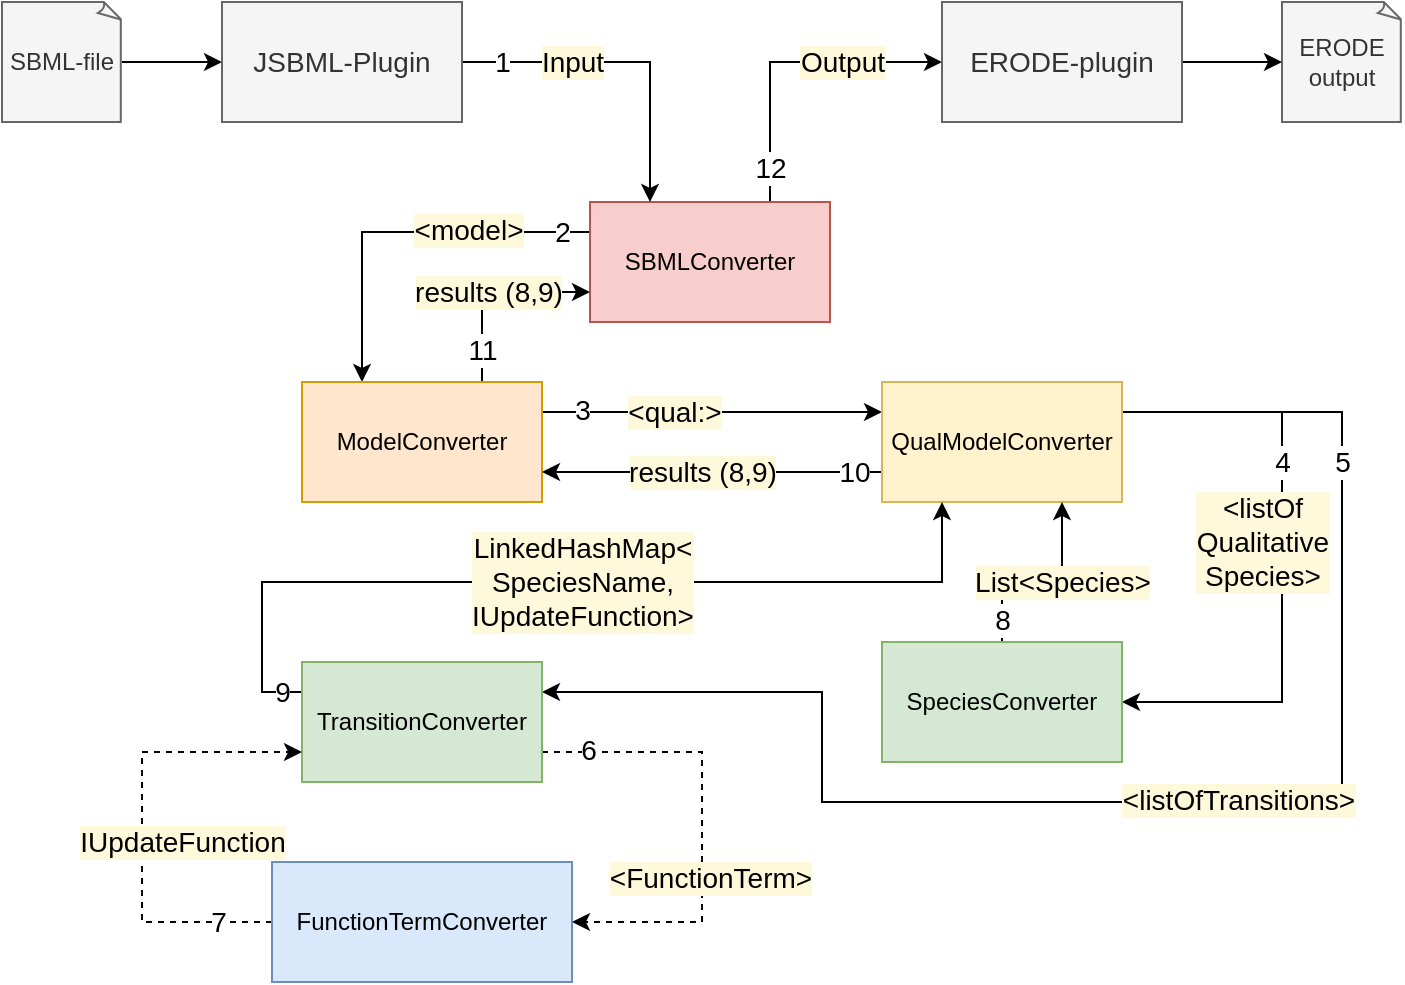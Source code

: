 <mxfile version="14.1.8" type="device"><diagram id="8KPFwmNmgrF8eiGExlWq" name="Page-1"><mxGraphModel dx="1422" dy="816" grid="1" gridSize="10" guides="1" tooltips="1" connect="1" arrows="1" fold="1" page="1" pageScale="1" pageWidth="827" pageHeight="583" math="0" shadow="0"><root><mxCell id="0"/><mxCell id="1" parent="0"/><mxCell id="a8n1J9KL9yOCnOv4-jvf-11" style="edgeStyle=orthogonalEdgeStyle;rounded=0;orthogonalLoop=1;jettySize=auto;html=1;exitX=0.75;exitY=0;exitDx=0;exitDy=0;entryX=0;entryY=0.5;entryDx=0;entryDy=0;" edge="1" parent="1" source="a8n1J9KL9yOCnOv4-jvf-1" target="a8n1J9KL9yOCnOv4-jvf-48"><mxGeometry relative="1" as="geometry"><mxPoint x="510" y="60" as="targetPoint"/></mxGeometry></mxCell><mxCell id="a8n1J9KL9yOCnOv4-jvf-12" value="Output" style="edgeLabel;html=1;align=center;verticalAlign=middle;resizable=0;points=[];fontSize=14;labelBackgroundColor=#FFF9DB;" vertex="1" connectable="0" parent="a8n1J9KL9yOCnOv4-jvf-11"><mxGeometry x="0.244" y="2" relative="1" as="geometry"><mxPoint x="9" y="2" as="offset"/></mxGeometry></mxCell><mxCell id="a8n1J9KL9yOCnOv4-jvf-46" value="12" style="edgeLabel;html=1;align=center;verticalAlign=middle;resizable=0;points=[];fontSize=14;" vertex="1" connectable="0" parent="a8n1J9KL9yOCnOv4-jvf-11"><mxGeometry x="-0.782" relative="1" as="geometry"><mxPoint as="offset"/></mxGeometry></mxCell><mxCell id="a8n1J9KL9yOCnOv4-jvf-14" style="edgeStyle=orthogonalEdgeStyle;rounded=0;orthogonalLoop=1;jettySize=auto;html=1;entryX=0.25;entryY=0;entryDx=0;entryDy=0;exitX=0;exitY=0.25;exitDx=0;exitDy=0;" edge="1" parent="1" source="a8n1J9KL9yOCnOv4-jvf-1" target="a8n1J9KL9yOCnOv4-jvf-2"><mxGeometry relative="1" as="geometry"/></mxCell><mxCell id="a8n1J9KL9yOCnOv4-jvf-15" value="&amp;lt;model&amp;gt;" style="edgeLabel;html=1;align=center;verticalAlign=middle;resizable=0;points=[];fontSize=14;labelBackgroundColor=#FFF9DB;" vertex="1" connectable="0" parent="a8n1J9KL9yOCnOv4-jvf-14"><mxGeometry x="-0.236" y="-1" relative="1" as="geometry"><mxPoint x="11" as="offset"/></mxGeometry></mxCell><mxCell id="a8n1J9KL9yOCnOv4-jvf-16" value="2" style="edgeLabel;html=1;align=center;verticalAlign=middle;resizable=0;points=[];fontSize=14;" vertex="1" connectable="0" parent="a8n1J9KL9yOCnOv4-jvf-14"><mxGeometry x="0.431" relative="1" as="geometry"><mxPoint x="99.98" y="-21.21" as="offset"/></mxGeometry></mxCell><mxCell id="a8n1J9KL9yOCnOv4-jvf-1" value="SBMLConverter" style="rounded=0;whiteSpace=wrap;html=1;fillColor=#f8cecc;strokeColor=#b85450;" vertex="1" parent="1"><mxGeometry x="354" y="130" width="120" height="60" as="geometry"/></mxCell><mxCell id="a8n1J9KL9yOCnOv4-jvf-17" style="edgeStyle=orthogonalEdgeStyle;rounded=0;orthogonalLoop=1;jettySize=auto;html=1;entryX=0;entryY=0.25;entryDx=0;entryDy=0;fontSize=14;exitX=1;exitY=0.25;exitDx=0;exitDy=0;" edge="1" parent="1" source="a8n1J9KL9yOCnOv4-jvf-2" target="a8n1J9KL9yOCnOv4-jvf-3"><mxGeometry relative="1" as="geometry"/></mxCell><mxCell id="a8n1J9KL9yOCnOv4-jvf-18" value="&amp;lt;qual:&amp;gt;" style="edgeLabel;html=1;align=center;verticalAlign=middle;resizable=0;points=[];fontSize=14;labelBackgroundColor=#FFF9DB;" vertex="1" connectable="0" parent="a8n1J9KL9yOCnOv4-jvf-17"><mxGeometry x="-0.224" relative="1" as="geometry"><mxPoint as="offset"/></mxGeometry></mxCell><mxCell id="a8n1J9KL9yOCnOv4-jvf-19" value="3" style="edgeLabel;html=1;align=center;verticalAlign=middle;resizable=0;points=[];fontSize=14;" vertex="1" connectable="0" parent="a8n1J9KL9yOCnOv4-jvf-17"><mxGeometry x="0.365" y="1" relative="1" as="geometry"><mxPoint x="-95.86" as="offset"/></mxGeometry></mxCell><mxCell id="a8n1J9KL9yOCnOv4-jvf-42" style="edgeStyle=orthogonalEdgeStyle;rounded=0;orthogonalLoop=1;jettySize=auto;html=1;exitX=0.75;exitY=0;exitDx=0;exitDy=0;entryX=0;entryY=0.75;entryDx=0;entryDy=0;fontSize=14;" edge="1" parent="1" source="a8n1J9KL9yOCnOv4-jvf-2" target="a8n1J9KL9yOCnOv4-jvf-1"><mxGeometry relative="1" as="geometry"/></mxCell><mxCell id="a8n1J9KL9yOCnOv4-jvf-43" value="results (8,9)" style="edgeLabel;html=1;align=center;verticalAlign=middle;resizable=0;points=[];fontSize=14;labelBackgroundColor=#FFF9DB;" vertex="1" connectable="0" parent="a8n1J9KL9yOCnOv4-jvf-42"><mxGeometry x="-0.03" relative="1" as="geometry"><mxPoint as="offset"/></mxGeometry></mxCell><mxCell id="a8n1J9KL9yOCnOv4-jvf-45" value="11" style="edgeLabel;html=1;align=center;verticalAlign=middle;resizable=0;points=[];fontSize=14;" vertex="1" connectable="0" parent="a8n1J9KL9yOCnOv4-jvf-42"><mxGeometry x="-0.677" relative="1" as="geometry"><mxPoint as="offset"/></mxGeometry></mxCell><mxCell id="a8n1J9KL9yOCnOv4-jvf-2" value="ModelConverter" style="rounded=0;whiteSpace=wrap;html=1;fillColor=#ffe6cc;strokeColor=#d79b00;" vertex="1" parent="1"><mxGeometry x="210" y="220" width="120" height="60" as="geometry"/></mxCell><mxCell id="a8n1J9KL9yOCnOv4-jvf-20" style="edgeStyle=orthogonalEdgeStyle;rounded=0;orthogonalLoop=1;jettySize=auto;html=1;exitX=1;exitY=0.25;exitDx=0;exitDy=0;entryX=1;entryY=0.5;entryDx=0;entryDy=0;fontSize=14;" edge="1" parent="1" source="a8n1J9KL9yOCnOv4-jvf-3" target="a8n1J9KL9yOCnOv4-jvf-4"><mxGeometry relative="1" as="geometry"><Array as="points"><mxPoint x="700" y="235"/><mxPoint x="700" y="380"/></Array></mxGeometry></mxCell><mxCell id="a8n1J9KL9yOCnOv4-jvf-21" value="&amp;lt;listOf&lt;br&gt;Qualitative&lt;br&gt;Species&amp;gt;" style="edgeLabel;html=1;align=center;verticalAlign=middle;resizable=0;points=[];fontSize=14;labelBackgroundColor=#FFF9DB;" vertex="1" connectable="0" parent="a8n1J9KL9yOCnOv4-jvf-20"><mxGeometry x="-0.163" relative="1" as="geometry"><mxPoint x="-10" y="17" as="offset"/></mxGeometry></mxCell><mxCell id="a8n1J9KL9yOCnOv4-jvf-24" value="4" style="edgeLabel;html=1;align=center;verticalAlign=middle;resizable=0;points=[];fontSize=14;" vertex="1" connectable="0" parent="a8n1J9KL9yOCnOv4-jvf-20"><mxGeometry x="-0.847" y="1" relative="1" as="geometry"><mxPoint x="56.67" y="26" as="offset"/></mxGeometry></mxCell><mxCell id="a8n1J9KL9yOCnOv4-jvf-22" style="edgeStyle=orthogonalEdgeStyle;rounded=0;orthogonalLoop=1;jettySize=auto;html=1;exitX=1;exitY=0.25;exitDx=0;exitDy=0;fontSize=14;entryX=1;entryY=0.25;entryDx=0;entryDy=0;" edge="1" parent="1" source="a8n1J9KL9yOCnOv4-jvf-3" target="a8n1J9KL9yOCnOv4-jvf-5"><mxGeometry relative="1" as="geometry"><mxPoint x="470" y="350" as="targetPoint"/><Array as="points"><mxPoint x="730" y="235"/><mxPoint x="730" y="430"/><mxPoint x="470" y="430"/><mxPoint x="470" y="375"/></Array></mxGeometry></mxCell><mxCell id="a8n1J9KL9yOCnOv4-jvf-23" value="&amp;lt;listOfTransitions&amp;gt;" style="edgeLabel;html=1;align=center;verticalAlign=middle;resizable=0;points=[];fontSize=14;labelBackgroundColor=#FFF9DB;" vertex="1" connectable="0" parent="a8n1J9KL9yOCnOv4-jvf-22"><mxGeometry x="0.192" y="-1" relative="1" as="geometry"><mxPoint x="95.95" as="offset"/></mxGeometry></mxCell><mxCell id="a8n1J9KL9yOCnOv4-jvf-25" value="5" style="edgeLabel;html=1;align=center;verticalAlign=middle;resizable=0;points=[];fontSize=14;" vertex="1" connectable="0" parent="a8n1J9KL9yOCnOv4-jvf-22"><mxGeometry x="-0.948" y="1" relative="1" as="geometry"><mxPoint x="89.52" y="26" as="offset"/></mxGeometry></mxCell><mxCell id="a8n1J9KL9yOCnOv4-jvf-40" style="edgeStyle=orthogonalEdgeStyle;rounded=0;orthogonalLoop=1;jettySize=auto;html=1;exitX=0;exitY=0.75;exitDx=0;exitDy=0;entryX=1;entryY=0.75;entryDx=0;entryDy=0;fontSize=14;" edge="1" parent="1" source="a8n1J9KL9yOCnOv4-jvf-3" target="a8n1J9KL9yOCnOv4-jvf-2"><mxGeometry relative="1" as="geometry"/></mxCell><mxCell id="a8n1J9KL9yOCnOv4-jvf-41" value="results (8,9)" style="edgeLabel;html=1;align=center;verticalAlign=middle;resizable=0;points=[];fontSize=14;labelBackgroundColor=#FFF9DB;" vertex="1" connectable="0" parent="a8n1J9KL9yOCnOv4-jvf-40"><mxGeometry x="0.304" relative="1" as="geometry"><mxPoint x="20.95" as="offset"/></mxGeometry></mxCell><mxCell id="a8n1J9KL9yOCnOv4-jvf-44" value="10" style="edgeLabel;html=1;align=center;verticalAlign=middle;resizable=0;points=[];fontSize=14;" vertex="1" connectable="0" parent="a8n1J9KL9yOCnOv4-jvf-40"><mxGeometry x="-0.842" relative="1" as="geometry"><mxPoint x="-1" as="offset"/></mxGeometry></mxCell><mxCell id="a8n1J9KL9yOCnOv4-jvf-3" value="QualModelConverter" style="rounded=0;whiteSpace=wrap;html=1;fillColor=#fff2cc;strokeColor=#d6b656;" vertex="1" parent="1"><mxGeometry x="500" y="220" width="120" height="60" as="geometry"/></mxCell><mxCell id="a8n1J9KL9yOCnOv4-jvf-36" style="edgeStyle=orthogonalEdgeStyle;rounded=0;orthogonalLoop=1;jettySize=auto;html=1;entryX=0.75;entryY=1;entryDx=0;entryDy=0;fontSize=14;" edge="1" parent="1" source="a8n1J9KL9yOCnOv4-jvf-4" target="a8n1J9KL9yOCnOv4-jvf-3"><mxGeometry relative="1" as="geometry"/></mxCell><mxCell id="a8n1J9KL9yOCnOv4-jvf-37" value="List&amp;lt;Species&amp;gt;" style="edgeLabel;html=1;align=center;verticalAlign=middle;resizable=0;points=[];fontSize=14;labelBackgroundColor=#FFF9DB;" vertex="1" connectable="0" parent="a8n1J9KL9yOCnOv4-jvf-36"><mxGeometry x="-0.121" y="-1" relative="1" as="geometry"><mxPoint x="20.83" y="4" as="offset"/></mxGeometry></mxCell><mxCell id="a8n1J9KL9yOCnOv4-jvf-38" value="8" style="edgeLabel;html=1;align=center;verticalAlign=middle;resizable=0;points=[];fontSize=14;" vertex="1" connectable="0" parent="a8n1J9KL9yOCnOv4-jvf-36"><mxGeometry x="0.42" relative="1" as="geometry"><mxPoint x="-30.03" y="30.03" as="offset"/></mxGeometry></mxCell><mxCell id="a8n1J9KL9yOCnOv4-jvf-4" value="SpeciesConverter" style="rounded=0;whiteSpace=wrap;html=1;fillColor=#d5e8d4;strokeColor=#82b366;" vertex="1" parent="1"><mxGeometry x="500" y="350" width="120" height="60" as="geometry"/></mxCell><mxCell id="a8n1J9KL9yOCnOv4-jvf-27" style="edgeStyle=orthogonalEdgeStyle;rounded=0;orthogonalLoop=1;jettySize=auto;html=1;exitX=1;exitY=0.75;exitDx=0;exitDy=0;entryX=1;entryY=0.5;entryDx=0;entryDy=0;fontSize=14;dashed=1;" edge="1" parent="1" source="a8n1J9KL9yOCnOv4-jvf-5" target="a8n1J9KL9yOCnOv4-jvf-6"><mxGeometry relative="1" as="geometry"><Array as="points"><mxPoint x="410" y="405"/><mxPoint x="410" y="490"/></Array></mxGeometry></mxCell><mxCell id="a8n1J9KL9yOCnOv4-jvf-28" value="&amp;lt;FunctionTerm&amp;gt;" style="edgeLabel;html=1;align=center;verticalAlign=middle;resizable=0;points=[];fontSize=14;labelBackgroundColor=#FFF9DB;" vertex="1" connectable="0" parent="a8n1J9KL9yOCnOv4-jvf-27"><mxGeometry x="-0.177" y="1" relative="1" as="geometry"><mxPoint x="3" y="48" as="offset"/></mxGeometry></mxCell><mxCell id="a8n1J9KL9yOCnOv4-jvf-29" value="6" style="edgeLabel;html=1;align=center;verticalAlign=middle;resizable=0;points=[];fontSize=14;" vertex="1" connectable="0" parent="a8n1J9KL9yOCnOv4-jvf-27"><mxGeometry x="-0.8" y="1" relative="1" as="geometry"><mxPoint as="offset"/></mxGeometry></mxCell><mxCell id="a8n1J9KL9yOCnOv4-jvf-34" style="edgeStyle=orthogonalEdgeStyle;rounded=0;orthogonalLoop=1;jettySize=auto;html=1;exitX=0;exitY=0.25;exitDx=0;exitDy=0;entryX=0.25;entryY=1;entryDx=0;entryDy=0;fontSize=14;" edge="1" parent="1" source="a8n1J9KL9yOCnOv4-jvf-5" target="a8n1J9KL9yOCnOv4-jvf-3"><mxGeometry relative="1" as="geometry"><Array as="points"><mxPoint x="190" y="375"/><mxPoint x="190" y="320"/><mxPoint x="530" y="320"/></Array></mxGeometry></mxCell><mxCell id="a8n1J9KL9yOCnOv4-jvf-35" value="LinkedHashMap&amp;lt;&lt;br&gt;SpeciesName,&lt;br&gt;IUpdateFunction&amp;gt;" style="edgeLabel;html=1;align=center;verticalAlign=middle;resizable=0;points=[];fontSize=14;labelBackgroundColor=#FFF9DB;" vertex="1" connectable="0" parent="a8n1J9KL9yOCnOv4-jvf-34"><mxGeometry x="-0.21" relative="1" as="geometry"><mxPoint x="55.66" as="offset"/></mxGeometry></mxCell><mxCell id="a8n1J9KL9yOCnOv4-jvf-39" value="9" style="edgeLabel;html=1;align=center;verticalAlign=middle;resizable=0;points=[];fontSize=14;" vertex="1" connectable="0" parent="a8n1J9KL9yOCnOv4-jvf-34"><mxGeometry x="0.733" y="2" relative="1" as="geometry"><mxPoint x="-309.52" y="57.03" as="offset"/></mxGeometry></mxCell><mxCell id="a8n1J9KL9yOCnOv4-jvf-5" value="TransitionConverter" style="rounded=0;whiteSpace=wrap;html=1;fillColor=#d5e8d4;strokeColor=#82b366;" vertex="1" parent="1"><mxGeometry x="210" y="360" width="120" height="60" as="geometry"/></mxCell><mxCell id="a8n1J9KL9yOCnOv4-jvf-30" style="edgeStyle=orthogonalEdgeStyle;rounded=0;orthogonalLoop=1;jettySize=auto;html=1;fontSize=14;entryX=0;entryY=0.75;entryDx=0;entryDy=0;dashed=1;" edge="1" parent="1" source="a8n1J9KL9yOCnOv4-jvf-6" target="a8n1J9KL9yOCnOv4-jvf-5"><mxGeometry relative="1" as="geometry"><mxPoint x="130" y="380" as="targetPoint"/><Array as="points"><mxPoint x="130" y="490"/><mxPoint x="130" y="405"/></Array></mxGeometry></mxCell><mxCell id="a8n1J9KL9yOCnOv4-jvf-32" value="7" style="edgeLabel;html=1;align=center;verticalAlign=middle;resizable=0;points=[];fontSize=14;" vertex="1" connectable="0" parent="a8n1J9KL9yOCnOv4-jvf-30"><mxGeometry x="-0.765" relative="1" as="geometry"><mxPoint as="offset"/></mxGeometry></mxCell><mxCell id="a8n1J9KL9yOCnOv4-jvf-33" value="IUpdateFunction" style="edgeLabel;html=1;align=center;verticalAlign=middle;resizable=0;points=[];fontSize=14;labelBackgroundColor=#FFF9DB;" vertex="1" connectable="0" parent="a8n1J9KL9yOCnOv4-jvf-30"><mxGeometry x="0.62" y="1" relative="1" as="geometry"><mxPoint x="-16.31" y="46" as="offset"/></mxGeometry></mxCell><mxCell id="a8n1J9KL9yOCnOv4-jvf-6" value="FunctionTermConverter" style="rounded=0;whiteSpace=wrap;html=1;fillColor=#dae8fc;strokeColor=#6c8ebf;" vertex="1" parent="1"><mxGeometry x="195" y="460" width="150" height="60" as="geometry"/></mxCell><mxCell id="a8n1J9KL9yOCnOv4-jvf-9" style="edgeStyle=orthogonalEdgeStyle;rounded=0;orthogonalLoop=1;jettySize=auto;html=1;entryX=0.25;entryY=0;entryDx=0;entryDy=0;exitX=1;exitY=0.5;exitDx=0;exitDy=0;" edge="1" parent="1" source="a8n1J9KL9yOCnOv4-jvf-47" target="a8n1J9KL9yOCnOv4-jvf-1"><mxGeometry relative="1" as="geometry"><mxPoint x="320" y="60" as="sourcePoint"/></mxGeometry></mxCell><mxCell id="a8n1J9KL9yOCnOv4-jvf-10" value="Input" style="edgeLabel;html=1;align=center;verticalAlign=middle;resizable=0;points=[];fontSize=14;labelBackgroundColor=#FFF9DB;" vertex="1" connectable="0" parent="a8n1J9KL9yOCnOv4-jvf-9"><mxGeometry x="-0.146" relative="1" as="geometry"><mxPoint x="-15" as="offset"/></mxGeometry></mxCell><mxCell id="a8n1J9KL9yOCnOv4-jvf-13" value="1" style="edgeLabel;html=1;align=center;verticalAlign=middle;resizable=0;points=[];fontSize=14;" vertex="1" connectable="0" parent="a8n1J9KL9yOCnOv4-jvf-9"><mxGeometry x="0.415" relative="1" as="geometry"><mxPoint x="-74.02" y="-21.86" as="offset"/></mxGeometry></mxCell><mxCell id="a8n1J9KL9yOCnOv4-jvf-49" style="edgeStyle=orthogonalEdgeStyle;rounded=0;orthogonalLoop=1;jettySize=auto;html=1;entryX=0;entryY=0.5;entryDx=0;entryDy=0;fontSize=14;" edge="1" parent="1" source="a8n1J9KL9yOCnOv4-jvf-7" target="a8n1J9KL9yOCnOv4-jvf-47"><mxGeometry relative="1" as="geometry"/></mxCell><mxCell id="a8n1J9KL9yOCnOv4-jvf-7" value="SBML-file" style="whiteSpace=wrap;html=1;shape=mxgraph.basic.document;fillColor=#f5f5f5;strokeColor=#666666;fontColor=#333333;" vertex="1" parent="1"><mxGeometry x="60" y="30" width="60" height="60" as="geometry"/></mxCell><mxCell id="a8n1J9KL9yOCnOv4-jvf-8" value="ERODE output" style="whiteSpace=wrap;html=1;shape=mxgraph.basic.document;fillColor=#f5f5f5;strokeColor=#666666;fontColor=#333333;" vertex="1" parent="1"><mxGeometry x="700" y="30" width="60" height="60" as="geometry"/></mxCell><mxCell id="a8n1J9KL9yOCnOv4-jvf-47" value="&lt;span style=&quot;&quot;&gt;JSBML-Plugin&lt;/span&gt;" style="rounded=0;whiteSpace=wrap;html=1;labelBackgroundColor=none;fontSize=14;fillColor=#f5f5f5;strokeColor=#666666;fontColor=#333333;" vertex="1" parent="1"><mxGeometry x="170" y="30" width="120" height="60" as="geometry"/></mxCell><mxCell id="a8n1J9KL9yOCnOv4-jvf-50" style="edgeStyle=orthogonalEdgeStyle;rounded=0;orthogonalLoop=1;jettySize=auto;html=1;entryX=0;entryY=0.5;entryDx=0;entryDy=0;entryPerimeter=0;fontSize=14;" edge="1" parent="1" source="a8n1J9KL9yOCnOv4-jvf-48" target="a8n1J9KL9yOCnOv4-jvf-8"><mxGeometry relative="1" as="geometry"/></mxCell><mxCell id="a8n1J9KL9yOCnOv4-jvf-48" value="ERODE-plugin" style="rounded=0;whiteSpace=wrap;html=1;labelBackgroundColor=none;fontSize=14;fillColor=#f5f5f5;strokeColor=#666666;fontColor=#333333;" vertex="1" parent="1"><mxGeometry x="530" y="30" width="120" height="60" as="geometry"/></mxCell></root></mxGraphModel></diagram></mxfile>